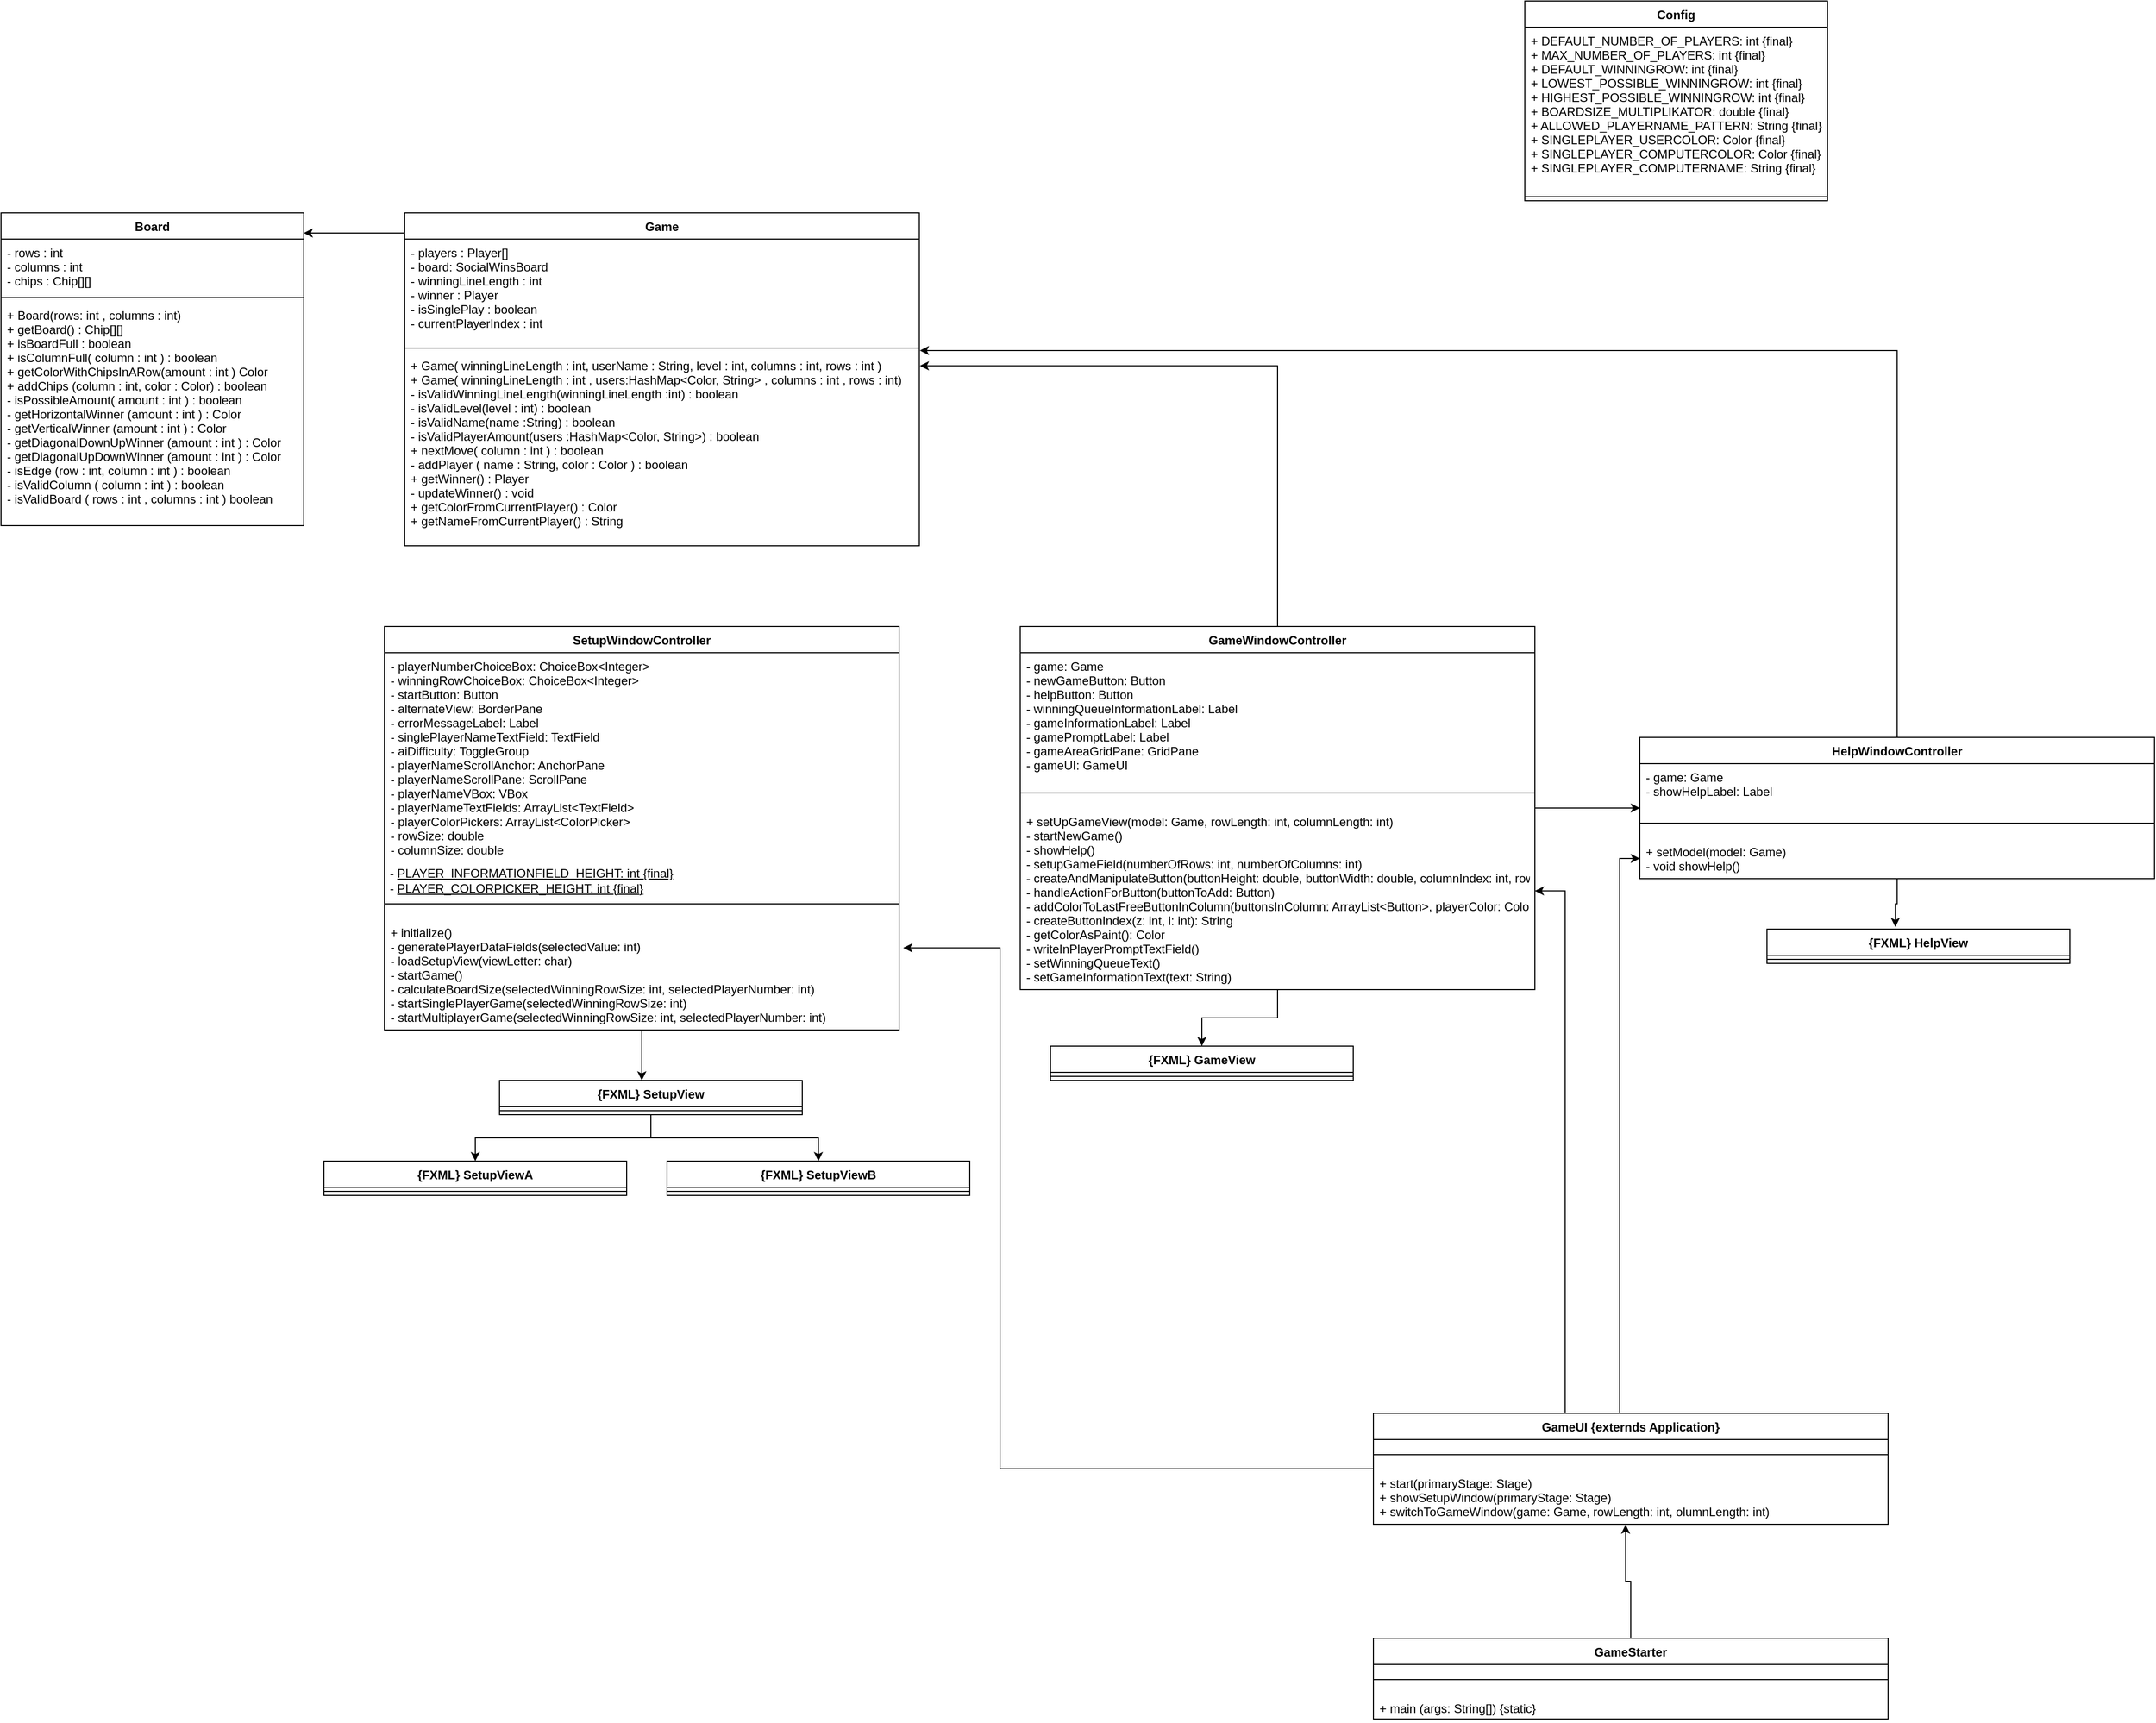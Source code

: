 <mxfile version="14.5.10" type="onedrive"><diagram id="9Ed9OdNh4BtOiR-SQtaS" name="Page-1"><mxGraphModel dx="2015" dy="1148" grid="1" gridSize="10" guides="1" tooltips="1" connect="1" arrows="1" fold="1" page="1" pageScale="1" pageWidth="827" pageHeight="1169" math="0" shadow="0"><root><mxCell id="0"/><mxCell id="1" parent="0"/><mxCell id="uRFglynKYNF1CnmE4OdJ-5" value="Game&#10;" style="swimlane;fontStyle=1;align=center;verticalAlign=top;childLayout=stackLayout;horizontal=1;startSize=26;horizontalStack=0;resizeParent=1;resizeParentMax=0;resizeLast=0;collapsible=1;marginBottom=0;" parent="1" vertex="1"><mxGeometry x="430" y="300" width="510" height="330" as="geometry"/></mxCell><mxCell id="uRFglynKYNF1CnmE4OdJ-6" value="- players : Player[]&#10;- board: SocialWinsBoard&#10;- winningLineLength : int&#10;- winner : Player&#10;- isSinglePlay : boolean&#10;- currentPlayerIndex : int" style="text;strokeColor=none;fillColor=none;align=left;verticalAlign=top;spacingLeft=4;spacingRight=4;overflow=hidden;rotatable=0;points=[[0,0.5],[1,0.5]];portConstraint=eastwest;" parent="uRFglynKYNF1CnmE4OdJ-5" vertex="1"><mxGeometry y="26" width="510" height="104" as="geometry"/></mxCell><mxCell id="uRFglynKYNF1CnmE4OdJ-7" value="" style="line;strokeWidth=1;fillColor=none;align=left;verticalAlign=middle;spacingTop=-1;spacingLeft=3;spacingRight=3;rotatable=0;labelPosition=right;points=[];portConstraint=eastwest;" parent="uRFglynKYNF1CnmE4OdJ-5" vertex="1"><mxGeometry y="130" width="510" height="8" as="geometry"/></mxCell><mxCell id="uRFglynKYNF1CnmE4OdJ-8" value="+ Game( winningLineLength : int, userName : String, level : int, columns : int, rows : int )&#10;+ Game( winningLineLength : int , users:HashMap&lt;Color, String&gt; , columns : int , rows : int) &#10;- isValidWinningLineLength(winningLineLength :int) : boolean&#10;- isValidLevel(level : int) : boolean&#10;- isValidName(name :String) : boolean&#10;- isValidPlayerAmount(users :HashMap&lt;Color, String&gt;) : boolean&#10;+ nextMove( column : int ) : boolean&#10;- addPlayer ( name : String, color : Color ) : boolean&#10;+ getWinner() : Player&#10;- updateWinner() : void&#10;+ getColorFromCurrentPlayer() : Color&#10;+ getNameFromCurrentPlayer() : String" style="text;strokeColor=none;fillColor=none;align=left;verticalAlign=top;spacingLeft=4;spacingRight=4;overflow=hidden;rotatable=0;points=[[0,0.5],[1,0.5]];portConstraint=eastwest;" parent="uRFglynKYNF1CnmE4OdJ-5" vertex="1"><mxGeometry y="138" width="510" height="192" as="geometry"/></mxCell><mxCell id="uRFglynKYNF1CnmE4OdJ-9" value="Config" style="swimlane;fontStyle=1;align=center;verticalAlign=top;childLayout=stackLayout;horizontal=1;startSize=26;horizontalStack=0;resizeParent=1;resizeParentMax=0;resizeLast=0;collapsible=1;marginBottom=0;" parent="1" vertex="1"><mxGeometry x="1540" y="90" width="300" height="198" as="geometry"/></mxCell><mxCell id="uRFglynKYNF1CnmE4OdJ-10" value="+ DEFAULT_NUMBER_OF_PLAYERS: int {final}&#10;+ MAX_NUMBER_OF_PLAYERS: int {final}&#10;+ DEFAULT_WINNINGROW: int {final}&#10;+ LOWEST_POSSIBLE_WINNINGROW: int {final}&#10;+ HIGHEST_POSSIBLE_WINNINGROW: int {final}&#10;+ BOARDSIZE_MULTIPLIKATOR: double {final}&#10;+ ALLOWED_PLAYERNAME_PATTERN: String {final}&#10;+ SINGLEPLAYER_USERCOLOR: Color {final}&#10;+ SINGLEPLAYER_COMPUTERCOLOR: Color {final}&#10;+ SINGLEPLAYER_COMPUTERNAME: String {final}" style="text;strokeColor=none;fillColor=none;align=left;verticalAlign=top;spacingLeft=4;spacingRight=4;overflow=hidden;rotatable=0;points=[[0,0.5],[1,0.5]];portConstraint=eastwest;" parent="uRFglynKYNF1CnmE4OdJ-9" vertex="1"><mxGeometry y="26" width="300" height="164" as="geometry"/></mxCell><mxCell id="uRFglynKYNF1CnmE4OdJ-11" value="" style="line;strokeWidth=1;fillColor=none;align=left;verticalAlign=middle;spacingTop=-1;spacingLeft=3;spacingRight=3;rotatable=0;labelPosition=right;points=[];portConstraint=eastwest;" parent="uRFglynKYNF1CnmE4OdJ-9" vertex="1"><mxGeometry y="190" width="300" height="8" as="geometry"/></mxCell><mxCell id="uRFglynKYNF1CnmE4OdJ-12" style="edgeStyle=orthogonalEdgeStyle;rounded=0;orthogonalLoop=1;jettySize=auto;html=1;" parent="1" source="uRFglynKYNF1CnmE4OdJ-13" target="uRFglynKYNF1CnmE4OdJ-20" edge="1"><mxGeometry relative="1" as="geometry"><Array as="points"><mxPoint x="665" y="1150"/><mxPoint x="665" y="1150"/></Array></mxGeometry></mxCell><mxCell id="uRFglynKYNF1CnmE4OdJ-13" value="SetupWindowController" style="swimlane;fontStyle=1;align=center;verticalAlign=top;childLayout=stackLayout;horizontal=1;startSize=26;horizontalStack=0;resizeParent=1;resizeParentMax=0;resizeLast=0;collapsible=1;marginBottom=0;" parent="1" vertex="1"><mxGeometry x="410" y="710" width="510" height="400" as="geometry"/></mxCell><mxCell id="uRFglynKYNF1CnmE4OdJ-14" value="- playerNumberChoiceBox: ChoiceBox&lt;Integer&gt;&#10;- winningRowChoiceBox: ChoiceBox&lt;Integer&gt;&#10;- startButton: Button&#10;- alternateView: BorderPane&#10;- errorMessageLabel: Label&#10;- singlePlayerNameTextField: TextField&#10;- aiDifficulty: ToggleGroup&#10;- playerNameScrollAnchor: AnchorPane&#10;- playerNameScrollPane: ScrollPane&#10;- playerNameVBox: VBox&#10;- playerNameTextFields: ArrayList&lt;TextField&gt;&#10;- playerColorPickers: ArrayList&lt;ColorPicker&gt;&#10;- rowSize: double&#10;- columnSize: double" style="text;strokeColor=none;fillColor=none;align=left;verticalAlign=top;spacingLeft=4;spacingRight=4;overflow=hidden;rotatable=0;points=[[0,0.5],[1,0.5]];portConstraint=eastwest;" parent="uRFglynKYNF1CnmE4OdJ-13" vertex="1"><mxGeometry y="26" width="510" height="204" as="geometry"/></mxCell><mxCell id="uRFglynKYNF1CnmE4OdJ-15" value="&amp;nbsp;&lt;div align=&quot;left&quot;&gt;&amp;nbsp;- &lt;u&gt;PLAYER_INFORMATIONFIELD_HEIGHT: int {final}&lt;/u&gt; &lt;br&gt;&lt;/div&gt;&lt;div align=&quot;left&quot;&gt;&amp;nbsp;- &lt;u&gt;PLAYER_COLORPICKER_HEIGHT: int {final}&lt;/u&gt;&lt;/div&gt;" style="text;html=1;strokeColor=none;fillColor=none;align=left;verticalAlign=middle;whiteSpace=wrap;rounded=0;" parent="uRFglynKYNF1CnmE4OdJ-13" vertex="1"><mxGeometry y="230" width="510" height="30" as="geometry"/></mxCell><mxCell id="uRFglynKYNF1CnmE4OdJ-16" value="" style="line;strokeWidth=1;fillColor=none;align=left;verticalAlign=middle;spacingTop=-1;spacingLeft=3;spacingRight=3;rotatable=0;labelPosition=right;points=[];portConstraint=eastwest;" parent="uRFglynKYNF1CnmE4OdJ-13" vertex="1"><mxGeometry y="260" width="510" height="30" as="geometry"/></mxCell><mxCell id="uRFglynKYNF1CnmE4OdJ-17" value="+ initialize()&#10;- generatePlayerDataFields(selectedValue: int)&#10;- loadSetupView(viewLetter: char)&#10;- startGame()&#10;- calculateBoardSize(selectedWinningRowSize: int, selectedPlayerNumber: int)&#10;- startSinglePlayerGame(selectedWinningRowSize: int)&#10;- startMultiplayerGame(selectedWinningRowSize: int, selectedPlayerNumber: int)&#10;&#10;" style="text;strokeColor=none;fillColor=none;align=left;verticalAlign=top;spacingLeft=4;spacingRight=4;overflow=hidden;rotatable=0;points=[[0,0.5],[1,0.5]];portConstraint=eastwest;" parent="uRFglynKYNF1CnmE4OdJ-13" vertex="1"><mxGeometry y="290" width="510" height="110" as="geometry"/></mxCell><mxCell id="uRFglynKYNF1CnmE4OdJ-18" style="edgeStyle=orthogonalEdgeStyle;rounded=0;orthogonalLoop=1;jettySize=auto;html=1;exitX=0.5;exitY=1;exitDx=0;exitDy=0;" parent="1" source="uRFglynKYNF1CnmE4OdJ-20" target="uRFglynKYNF1CnmE4OdJ-22" edge="1"><mxGeometry relative="1" as="geometry"/></mxCell><mxCell id="uRFglynKYNF1CnmE4OdJ-19" style="edgeStyle=orthogonalEdgeStyle;rounded=0;orthogonalLoop=1;jettySize=auto;html=1;exitX=0.5;exitY=1;exitDx=0;exitDy=0;entryX=0.5;entryY=0;entryDx=0;entryDy=0;" parent="1" source="uRFglynKYNF1CnmE4OdJ-20" target="uRFglynKYNF1CnmE4OdJ-24" edge="1"><mxGeometry relative="1" as="geometry"/></mxCell><mxCell id="uRFglynKYNF1CnmE4OdJ-20" value="{FXML} SetupView" style="swimlane;fontStyle=1;align=center;verticalAlign=top;childLayout=stackLayout;horizontal=1;startSize=26;horizontalStack=0;resizeParent=1;resizeParentMax=0;resizeLast=0;collapsible=1;marginBottom=0;" parent="1" vertex="1"><mxGeometry x="524" y="1160" width="300" height="34" as="geometry"/></mxCell><mxCell id="uRFglynKYNF1CnmE4OdJ-21" value="" style="line;strokeWidth=1;fillColor=none;align=left;verticalAlign=middle;spacingTop=-1;spacingLeft=3;spacingRight=3;rotatable=0;labelPosition=right;points=[];portConstraint=eastwest;" parent="uRFglynKYNF1CnmE4OdJ-20" vertex="1"><mxGeometry y="26" width="300" height="8" as="geometry"/></mxCell><mxCell id="uRFglynKYNF1CnmE4OdJ-22" value="{FXML} SetupViewA" style="swimlane;fontStyle=1;align=center;verticalAlign=top;childLayout=stackLayout;horizontal=1;startSize=26;horizontalStack=0;resizeParent=1;resizeParentMax=0;resizeLast=0;collapsible=1;marginBottom=0;" parent="1" vertex="1"><mxGeometry x="350" y="1240" width="300" height="34" as="geometry"/></mxCell><mxCell id="uRFglynKYNF1CnmE4OdJ-23" value="" style="line;strokeWidth=1;fillColor=none;align=left;verticalAlign=middle;spacingTop=-1;spacingLeft=3;spacingRight=3;rotatable=0;labelPosition=right;points=[];portConstraint=eastwest;" parent="uRFglynKYNF1CnmE4OdJ-22" vertex="1"><mxGeometry y="26" width="300" height="8" as="geometry"/></mxCell><mxCell id="uRFglynKYNF1CnmE4OdJ-24" value="{FXML} SetupViewB" style="swimlane;fontStyle=1;align=center;verticalAlign=top;childLayout=stackLayout;horizontal=1;startSize=26;horizontalStack=0;resizeParent=1;resizeParentMax=0;resizeLast=0;collapsible=1;marginBottom=0;" parent="1" vertex="1"><mxGeometry x="690" y="1240" width="300" height="34" as="geometry"/></mxCell><mxCell id="uRFglynKYNF1CnmE4OdJ-25" value="" style="line;strokeWidth=1;fillColor=none;align=left;verticalAlign=middle;spacingTop=-1;spacingLeft=3;spacingRight=3;rotatable=0;labelPosition=right;points=[];portConstraint=eastwest;" parent="uRFglynKYNF1CnmE4OdJ-24" vertex="1"><mxGeometry y="26" width="300" height="8" as="geometry"/></mxCell><mxCell id="uRFglynKYNF1CnmE4OdJ-26" value="Board" style="swimlane;fontStyle=1;align=center;verticalAlign=top;childLayout=stackLayout;horizontal=1;startSize=26;horizontalStack=0;resizeParent=1;resizeParentMax=0;resizeLast=0;collapsible=1;marginBottom=0;" parent="1" vertex="1"><mxGeometry x="30" y="300" width="300" height="310" as="geometry"/></mxCell><mxCell id="uRFglynKYNF1CnmE4OdJ-27" value="- rows : int&#10;- columns : int&#10;- chips : Chip[][]&#10;" style="text;strokeColor=none;fillColor=none;align=left;verticalAlign=top;spacingLeft=4;spacingRight=4;overflow=hidden;rotatable=0;points=[[0,0.5],[1,0.5]];portConstraint=eastwest;" parent="uRFglynKYNF1CnmE4OdJ-26" vertex="1"><mxGeometry y="26" width="300" height="54" as="geometry"/></mxCell><mxCell id="uRFglynKYNF1CnmE4OdJ-28" value="" style="line;strokeWidth=1;fillColor=none;align=left;verticalAlign=middle;spacingTop=-1;spacingLeft=3;spacingRight=3;rotatable=0;labelPosition=right;points=[];portConstraint=eastwest;" parent="uRFglynKYNF1CnmE4OdJ-26" vertex="1"><mxGeometry y="80" width="300" height="8" as="geometry"/></mxCell><mxCell id="uRFglynKYNF1CnmE4OdJ-29" value="+ Board(rows: int , columns : int)&#10;+ getBoard() : Chip[][]&#10;+ isBoardFull : boolean&#10;+ isColumnFull( column : int ) : boolean&#10;+ getColorWithChipsInARow(amount : int ) Color&#10;+ addChips (column : int, color : Color) : boolean&#10;- isPossibleAmount( amount : int ) : boolean&#10;- getHorizontalWinner (amount : int ) : Color&#10;- getVerticalWinner (amount : int ) : Color&#10;- getDiagonalDownUpWinner (amount : int ) : Color&#10;- getDiagonalUpDownWinner (amount : int ) : Color&#10;- isEdge (row : int, column : int ) : boolean&#10;- isValidColumn ( column : int ) : boolean&#10;- isValidBoard ( rows : int , columns : int ) boolean" style="text;strokeColor=none;fillColor=none;align=left;verticalAlign=top;spacingLeft=4;spacingRight=4;overflow=hidden;rotatable=0;points=[[0,0.5],[1,0.5]];portConstraint=eastwest;" parent="uRFglynKYNF1CnmE4OdJ-26" vertex="1"><mxGeometry y="88" width="300" height="222" as="geometry"/></mxCell><mxCell id="uRFglynKYNF1CnmE4OdJ-30" style="edgeStyle=orthogonalEdgeStyle;rounded=0;orthogonalLoop=1;jettySize=auto;html=1;" parent="1" source="uRFglynKYNF1CnmE4OdJ-5" target="uRFglynKYNF1CnmE4OdJ-26" edge="1"><mxGeometry relative="1" as="geometry"><Array as="points"><mxPoint x="360" y="320"/><mxPoint x="360" y="320"/></Array><mxPoint x="380" y="260" as="sourcePoint"/><mxPoint x="380" y="640" as="targetPoint"/></mxGeometry></mxCell><mxCell id="XCrBafKpA9RttNwozqSw-8" style="edgeStyle=orthogonalEdgeStyle;rounded=0;orthogonalLoop=1;jettySize=auto;html=1;entryX=0.5;entryY=0;entryDx=0;entryDy=0;" edge="1" parent="1" source="XCrBafKpA9RttNwozqSw-1" target="XCrBafKpA9RttNwozqSw-6"><mxGeometry relative="1" as="geometry"/></mxCell><mxCell id="XCrBafKpA9RttNwozqSw-13" style="edgeStyle=orthogonalEdgeStyle;rounded=0;orthogonalLoop=1;jettySize=auto;html=1;entryX=0;entryY=0.5;entryDx=0;entryDy=0;" edge="1" parent="1" source="XCrBafKpA9RttNwozqSw-1" target="XCrBafKpA9RttNwozqSw-9"><mxGeometry relative="1" as="geometry"/></mxCell><mxCell id="XCrBafKpA9RttNwozqSw-17" style="edgeStyle=orthogonalEdgeStyle;rounded=0;orthogonalLoop=1;jettySize=auto;html=1;entryX=1.001;entryY=0.071;entryDx=0;entryDy=0;entryPerimeter=0;" edge="1" parent="1" source="XCrBafKpA9RttNwozqSw-1" target="uRFglynKYNF1CnmE4OdJ-8"><mxGeometry relative="1" as="geometry"/></mxCell><mxCell id="XCrBafKpA9RttNwozqSw-1" value="GameWindowController" style="swimlane;fontStyle=1;align=center;verticalAlign=top;childLayout=stackLayout;horizontal=1;startSize=26;horizontalStack=0;resizeParent=1;resizeParentMax=0;resizeLast=0;collapsible=1;marginBottom=0;" vertex="1" parent="1"><mxGeometry x="1040" y="710" width="510" height="360" as="geometry"/></mxCell><mxCell id="XCrBafKpA9RttNwozqSw-2" value="- game: Game&#10;- newGameButton: Button&#10;- helpButton: Button&#10;- winningQueueInformationLabel: Label&#10;- gameInformationLabel: Label&#10;- gamePromptLabel: Label&#10;- gameAreaGridPane: GridPane&#10;- gameUI: GameUI" style="text;strokeColor=none;fillColor=none;align=left;verticalAlign=top;spacingLeft=4;spacingRight=4;overflow=hidden;rotatable=0;points=[[0,0.5],[1,0.5]];portConstraint=eastwest;" vertex="1" parent="XCrBafKpA9RttNwozqSw-1"><mxGeometry y="26" width="510" height="124" as="geometry"/></mxCell><mxCell id="XCrBafKpA9RttNwozqSw-4" value="" style="line;strokeWidth=1;fillColor=none;align=left;verticalAlign=middle;spacingTop=-1;spacingLeft=3;spacingRight=3;rotatable=0;labelPosition=right;points=[];portConstraint=eastwest;" vertex="1" parent="XCrBafKpA9RttNwozqSw-1"><mxGeometry y="150" width="510" height="30" as="geometry"/></mxCell><mxCell id="XCrBafKpA9RttNwozqSw-5" value="+ setUpGameView(model: Game, rowLength: int, columnLength: int)&#10;- startNewGame()&#10;- showHelp()&#10;- setupGameField(numberOfRows: int, numberOfColumns: int)&#10;- createAndManipulateButton(buttonHeight: double, buttonWidth: double, columnIndex: int, rowIndex: int): Button&#10;- handleActionForButton(buttonToAdd: Button)&#10;- addColorToLastFreeButtonInColumn(buttonsInColumn: ArrayList&lt;Button&gt;, playerColor: Color)&#10;- createButtonIndex(z: int, i: int): String&#10;- getColorAsPaint(): Color&#10;- writeInPlayerPromptTextField()&#10;- setWinningQueueText()&#10;- setGameInformationText(text: String)&#10;&#10;" style="text;strokeColor=none;fillColor=none;align=left;verticalAlign=top;spacingLeft=4;spacingRight=4;overflow=hidden;rotatable=0;points=[[0,0.5],[1,0.5]];portConstraint=eastwest;" vertex="1" parent="XCrBafKpA9RttNwozqSw-1"><mxGeometry y="180" width="510" height="180" as="geometry"/></mxCell><mxCell id="XCrBafKpA9RttNwozqSw-6" value="{FXML} GameView" style="swimlane;fontStyle=1;align=center;verticalAlign=top;childLayout=stackLayout;horizontal=1;startSize=26;horizontalStack=0;resizeParent=1;resizeParentMax=0;resizeLast=0;collapsible=1;marginBottom=0;" vertex="1" parent="1"><mxGeometry x="1070" y="1126" width="300" height="34" as="geometry"/></mxCell><mxCell id="XCrBafKpA9RttNwozqSw-7" value="" style="line;strokeWidth=1;fillColor=none;align=left;verticalAlign=middle;spacingTop=-1;spacingLeft=3;spacingRight=3;rotatable=0;labelPosition=right;points=[];portConstraint=eastwest;" vertex="1" parent="XCrBafKpA9RttNwozqSw-6"><mxGeometry y="26" width="300" height="8" as="geometry"/></mxCell><mxCell id="XCrBafKpA9RttNwozqSw-16" style="edgeStyle=orthogonalEdgeStyle;rounded=0;orthogonalLoop=1;jettySize=auto;html=1;entryX=0.424;entryY=-0.062;entryDx=0;entryDy=0;entryPerimeter=0;" edge="1" parent="1" source="XCrBafKpA9RttNwozqSw-9" target="XCrBafKpA9RttNwozqSw-14"><mxGeometry relative="1" as="geometry"/></mxCell><mxCell id="XCrBafKpA9RttNwozqSw-18" style="edgeStyle=orthogonalEdgeStyle;rounded=0;orthogonalLoop=1;jettySize=auto;html=1;entryX=1.001;entryY=-0.008;entryDx=0;entryDy=0;entryPerimeter=0;" edge="1" parent="1" source="XCrBafKpA9RttNwozqSw-9" target="uRFglynKYNF1CnmE4OdJ-8"><mxGeometry relative="1" as="geometry"/></mxCell><mxCell id="XCrBafKpA9RttNwozqSw-9" value="HelpWindowController" style="swimlane;fontStyle=1;align=center;verticalAlign=top;childLayout=stackLayout;horizontal=1;startSize=26;horizontalStack=0;resizeParent=1;resizeParentMax=0;resizeLast=0;collapsible=1;marginBottom=0;" vertex="1" parent="1"><mxGeometry x="1654" y="820" width="510" height="140" as="geometry"/></mxCell><mxCell id="XCrBafKpA9RttNwozqSw-10" value="- game: Game&#10;- showHelpLabel: Label" style="text;strokeColor=none;fillColor=none;align=left;verticalAlign=top;spacingLeft=4;spacingRight=4;overflow=hidden;rotatable=0;points=[[0,0.5],[1,0.5]];portConstraint=eastwest;" vertex="1" parent="XCrBafKpA9RttNwozqSw-9"><mxGeometry y="26" width="510" height="44" as="geometry"/></mxCell><mxCell id="XCrBafKpA9RttNwozqSw-11" value="" style="line;strokeWidth=1;fillColor=none;align=left;verticalAlign=middle;spacingTop=-1;spacingLeft=3;spacingRight=3;rotatable=0;labelPosition=right;points=[];portConstraint=eastwest;" vertex="1" parent="XCrBafKpA9RttNwozqSw-9"><mxGeometry y="70" width="510" height="30" as="geometry"/></mxCell><mxCell id="XCrBafKpA9RttNwozqSw-12" value="+ setModel(model: Game)&#10;- void showHelp()&#10;&#10;" style="text;strokeColor=none;fillColor=none;align=left;verticalAlign=top;spacingLeft=4;spacingRight=4;overflow=hidden;rotatable=0;points=[[0,0.5],[1,0.5]];portConstraint=eastwest;" vertex="1" parent="XCrBafKpA9RttNwozqSw-9"><mxGeometry y="100" width="510" height="40" as="geometry"/></mxCell><mxCell id="XCrBafKpA9RttNwozqSw-14" value="{FXML} HelpView" style="swimlane;fontStyle=1;align=center;verticalAlign=top;childLayout=stackLayout;horizontal=1;startSize=26;horizontalStack=0;resizeParent=1;resizeParentMax=0;resizeLast=0;collapsible=1;marginBottom=0;" vertex="1" parent="1"><mxGeometry x="1780" y="1010" width="300" height="34" as="geometry"/></mxCell><mxCell id="XCrBafKpA9RttNwozqSw-15" value="" style="line;strokeWidth=1;fillColor=none;align=left;verticalAlign=middle;spacingTop=-1;spacingLeft=3;spacingRight=3;rotatable=0;labelPosition=right;points=[];portConstraint=eastwest;" vertex="1" parent="XCrBafKpA9RttNwozqSw-14"><mxGeometry y="26" width="300" height="8" as="geometry"/></mxCell><mxCell id="XCrBafKpA9RttNwozqSw-26" style="edgeStyle=orthogonalEdgeStyle;rounded=0;orthogonalLoop=1;jettySize=auto;html=1;entryX=0.49;entryY=1.007;entryDx=0;entryDy=0;entryPerimeter=0;" edge="1" parent="1" source="XCrBafKpA9RttNwozqSw-19" target="XCrBafKpA9RttNwozqSw-25"><mxGeometry relative="1" as="geometry"/></mxCell><mxCell id="XCrBafKpA9RttNwozqSw-19" value="GameStarter" style="swimlane;fontStyle=1;align=center;verticalAlign=top;childLayout=stackLayout;horizontal=1;startSize=26;horizontalStack=0;resizeParent=1;resizeParentMax=0;resizeLast=0;collapsible=1;marginBottom=0;" vertex="1" parent="1"><mxGeometry x="1390" y="1713" width="510" height="80" as="geometry"/></mxCell><mxCell id="XCrBafKpA9RttNwozqSw-21" value="" style="line;strokeWidth=1;fillColor=none;align=left;verticalAlign=middle;spacingTop=-1;spacingLeft=3;spacingRight=3;rotatable=0;labelPosition=right;points=[];portConstraint=eastwest;" vertex="1" parent="XCrBafKpA9RttNwozqSw-19"><mxGeometry y="26" width="510" height="30" as="geometry"/></mxCell><mxCell id="XCrBafKpA9RttNwozqSw-22" value="+ main (args: String[]) {static}" style="text;strokeColor=none;fillColor=none;align=left;verticalAlign=top;spacingLeft=4;spacingRight=4;overflow=hidden;rotatable=0;points=[[0,0.5],[1,0.5]];portConstraint=eastwest;" vertex="1" parent="XCrBafKpA9RttNwozqSw-19"><mxGeometry y="56" width="510" height="24" as="geometry"/></mxCell><mxCell id="XCrBafKpA9RttNwozqSw-27" style="edgeStyle=orthogonalEdgeStyle;rounded=0;orthogonalLoop=1;jettySize=auto;html=1;" edge="1" parent="1" source="XCrBafKpA9RttNwozqSw-23" target="XCrBafKpA9RttNwozqSw-12"><mxGeometry relative="1" as="geometry"><Array as="points"><mxPoint x="1634" y="940"/></Array></mxGeometry></mxCell><mxCell id="XCrBafKpA9RttNwozqSw-28" style="edgeStyle=orthogonalEdgeStyle;rounded=0;orthogonalLoop=1;jettySize=auto;html=1;entryX=1;entryY=0.456;entryDx=0;entryDy=0;entryPerimeter=0;" edge="1" parent="1" source="XCrBafKpA9RttNwozqSw-23" target="XCrBafKpA9RttNwozqSw-5"><mxGeometry relative="1" as="geometry"><Array as="points"><mxPoint x="1580" y="972"/></Array></mxGeometry></mxCell><mxCell id="XCrBafKpA9RttNwozqSw-29" style="edgeStyle=orthogonalEdgeStyle;rounded=0;orthogonalLoop=1;jettySize=auto;html=1;entryX=1.008;entryY=0.26;entryDx=0;entryDy=0;entryPerimeter=0;" edge="1" parent="1" source="XCrBafKpA9RttNwozqSw-23" target="uRFglynKYNF1CnmE4OdJ-17"><mxGeometry relative="1" as="geometry"><Array as="points"><mxPoint x="1020" y="1545"/><mxPoint x="1020" y="1029"/></Array></mxGeometry></mxCell><mxCell id="XCrBafKpA9RttNwozqSw-23" value="GameUI {externds Application}" style="swimlane;fontStyle=1;align=center;verticalAlign=top;childLayout=stackLayout;horizontal=1;startSize=26;horizontalStack=0;resizeParent=1;resizeParentMax=0;resizeLast=0;collapsible=1;marginBottom=0;" vertex="1" parent="1"><mxGeometry x="1390" y="1490" width="510" height="110" as="geometry"/></mxCell><mxCell id="XCrBafKpA9RttNwozqSw-24" value="" style="line;strokeWidth=1;fillColor=none;align=left;verticalAlign=middle;spacingTop=-1;spacingLeft=3;spacingRight=3;rotatable=0;labelPosition=right;points=[];portConstraint=eastwest;" vertex="1" parent="XCrBafKpA9RttNwozqSw-23"><mxGeometry y="26" width="510" height="30" as="geometry"/></mxCell><mxCell id="XCrBafKpA9RttNwozqSw-25" value="+ start(primaryStage: Stage)&#10;+ showSetupWindow(primaryStage: Stage)&#10;+ switchToGameWindow(game: Game, rowLength: int, olumnLength: int)" style="text;strokeColor=none;fillColor=none;align=left;verticalAlign=top;spacingLeft=4;spacingRight=4;overflow=hidden;rotatable=0;points=[[0,0.5],[1,0.5]];portConstraint=eastwest;" vertex="1" parent="XCrBafKpA9RttNwozqSw-23"><mxGeometry y="56" width="510" height="54" as="geometry"/></mxCell></root></mxGraphModel></diagram></mxfile>